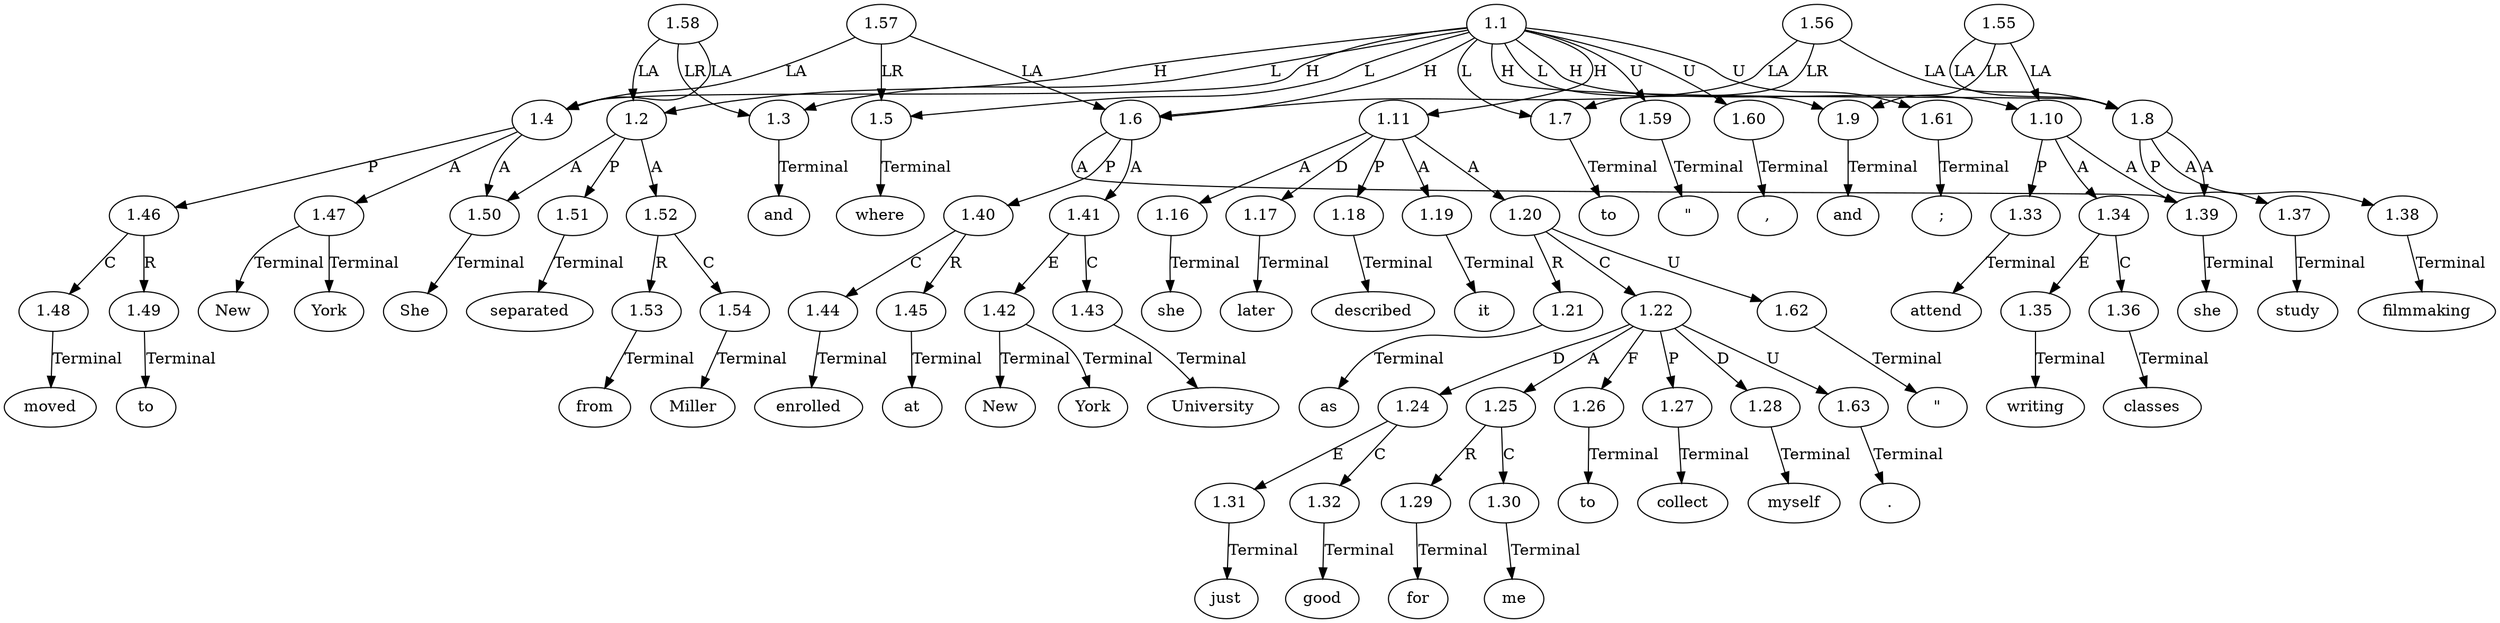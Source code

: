 // Graph
digraph {
	0.1 [label="\"" ordering=out]
	0.10 [label=York ordering=out]
	0.11 [label="," ordering=out]
	0.12 [label=where ordering=out]
	0.13 [label=she ordering=out]
	0.14 [label=enrolled ordering=out]
	0.15 [label=at ordering=out]
	0.16 [label=New ordering=out]
	0.17 [label=York ordering=out]
	0.18 [label=University ordering=out]
	0.19 [label=to ordering=out]
	0.2 [label=She ordering=out]
	0.20 [label=study ordering=out]
	0.21 [label=filmmaking ordering=out]
	0.22 [label=and ordering=out]
	0.23 [label=attend ordering=out]
	0.24 [label=writing ordering=out]
	0.25 [label=classes ordering=out]
	0.26 [label=";" ordering=out]
	0.27 [label=she ordering=out]
	0.28 [label=later ordering=out]
	0.29 [label=described ordering=out]
	0.3 [label=separated ordering=out]
	0.30 [label=it ordering=out]
	0.31 [label=as ordering=out]
	0.32 [label="\"" ordering=out]
	0.33 [label=just ordering=out]
	0.34 [label=good ordering=out]
	0.35 [label=for ordering=out]
	0.36 [label=me ordering=out]
	0.37 [label=to ordering=out]
	0.38 [label=collect ordering=out]
	0.39 [label=myself ordering=out]
	0.4 [label=from ordering=out]
	0.40 [label="." ordering=out]
	0.5 [label=Miller ordering=out]
	0.6 [label=and ordering=out]
	0.7 [label=moved ordering=out]
	0.8 [label=to ordering=out]
	0.9 [label=New ordering=out]
	1.1 [label=1.1 ordering=out]
	1.2 [label=1.2 ordering=out]
	1.3 [label=1.3 ordering=out]
	1.4 [label=1.4 ordering=out]
	1.5 [label=1.5 ordering=out]
	1.6 [label=1.6 ordering=out]
	1.7 [label=1.7 ordering=out]
	1.8 [label=1.8 ordering=out]
	1.9 [label=1.9 ordering=out]
	1.10 [label=1.10 ordering=out]
	1.11 [label=1.11 ordering=out]
	1.16 [label=1.16 ordering=out]
	1.17 [label=1.17 ordering=out]
	1.18 [label=1.18 ordering=out]
	1.19 [label=1.19 ordering=out]
	1.20 [label=1.20 ordering=out]
	1.21 [label=1.21 ordering=out]
	1.22 [label=1.22 ordering=out]
	1.24 [label=1.24 ordering=out]
	1.25 [label=1.25 ordering=out]
	1.26 [label=1.26 ordering=out]
	1.27 [label=1.27 ordering=out]
	1.28 [label=1.28 ordering=out]
	1.29 [label=1.29 ordering=out]
	1.30 [label=1.30 ordering=out]
	1.31 [label=1.31 ordering=out]
	1.32 [label=1.32 ordering=out]
	1.33 [label=1.33 ordering=out]
	1.34 [label=1.34 ordering=out]
	1.35 [label=1.35 ordering=out]
	1.36 [label=1.36 ordering=out]
	1.37 [label=1.37 ordering=out]
	1.38 [label=1.38 ordering=out]
	1.39 [label=1.39 ordering=out]
	1.40 [label=1.40 ordering=out]
	1.41 [label=1.41 ordering=out]
	1.42 [label=1.42 ordering=out]
	1.43 [label=1.43 ordering=out]
	1.44 [label=1.44 ordering=out]
	1.45 [label=1.45 ordering=out]
	1.46 [label=1.46 ordering=out]
	1.47 [label=1.47 ordering=out]
	1.48 [label=1.48 ordering=out]
	1.49 [label=1.49 ordering=out]
	1.50 [label=1.50 ordering=out]
	1.51 [label=1.51 ordering=out]
	1.52 [label=1.52 ordering=out]
	1.53 [label=1.53 ordering=out]
	1.54 [label=1.54 ordering=out]
	1.55 [label=1.55 ordering=out]
	1.56 [label=1.56 ordering=out]
	1.57 [label=1.57 ordering=out]
	1.58 [label=1.58 ordering=out]
	1.59 [label=1.59 ordering=out]
	1.60 [label=1.60 ordering=out]
	1.61 [label=1.61 ordering=out]
	1.62 [label=1.62 ordering=out]
	1.63 [label=1.63 ordering=out]
	1.1 -> 1.2 [label=H ordering=out]
	1.1 -> 1.3 [label=L ordering=out]
	1.1 -> 1.4 [label=H ordering=out]
	1.1 -> 1.5 [label=L ordering=out]
	1.1 -> 1.6 [label=H ordering=out]
	1.1 -> 1.7 [label=L ordering=out]
	1.1 -> 1.8 [label=H ordering=out]
	1.1 -> 1.9 [label=L ordering=out]
	1.1 -> 1.10 [label=H ordering=out]
	1.1 -> 1.11 [label=H ordering=out]
	1.1 -> 1.59 [label=U ordering=out]
	1.1 -> 1.60 [label=U ordering=out]
	1.1 -> 1.61 [label=U ordering=out]
	1.2 -> 1.50 [label=A ordering=out]
	1.2 -> 1.51 [label=P ordering=out]
	1.2 -> 1.52 [label=A ordering=out]
	1.3 -> 0.6 [label=Terminal ordering=out]
	1.4 -> 1.46 [label=P ordering=out]
	1.4 -> 1.47 [label=A ordering=out]
	1.4 -> 1.50 [label=A ordering=out]
	1.5 -> 0.12 [label=Terminal ordering=out]
	1.6 -> 1.39 [label=A ordering=out]
	1.6 -> 1.40 [label=P ordering=out]
	1.6 -> 1.41 [label=A ordering=out]
	1.7 -> 0.19 [label=Terminal ordering=out]
	1.8 -> 1.37 [label=P ordering=out]
	1.8 -> 1.38 [label=A ordering=out]
	1.8 -> 1.39 [label=A ordering=out]
	1.9 -> 0.22 [label=Terminal ordering=out]
	1.10 -> 1.33 [label=P ordering=out]
	1.10 -> 1.34 [label=A ordering=out]
	1.10 -> 1.39 [label=A ordering=out]
	1.11 -> 1.16 [label=A ordering=out]
	1.11 -> 1.17 [label=D ordering=out]
	1.11 -> 1.18 [label=P ordering=out]
	1.11 -> 1.19 [label=A ordering=out]
	1.11 -> 1.20 [label=A ordering=out]
	1.16 -> 0.27 [label=Terminal ordering=out]
	1.17 -> 0.28 [label=Terminal ordering=out]
	1.18 -> 0.29 [label=Terminal ordering=out]
	1.19 -> 0.30 [label=Terminal ordering=out]
	1.20 -> 1.21 [label=R ordering=out]
	1.20 -> 1.22 [label=C ordering=out]
	1.20 -> 1.62 [label=U ordering=out]
	1.21 -> 0.31 [label=Terminal ordering=out]
	1.22 -> 1.24 [label=D ordering=out]
	1.22 -> 1.25 [label=A ordering=out]
	1.22 -> 1.26 [label=F ordering=out]
	1.22 -> 1.27 [label=P ordering=out]
	1.22 -> 1.28 [label=D ordering=out]
	1.22 -> 1.63 [label=U ordering=out]
	1.24 -> 1.31 [label=E ordering=out]
	1.24 -> 1.32 [label=C ordering=out]
	1.25 -> 1.29 [label=R ordering=out]
	1.25 -> 1.30 [label=C ordering=out]
	1.26 -> 0.37 [label=Terminal ordering=out]
	1.27 -> 0.38 [label=Terminal ordering=out]
	1.28 -> 0.39 [label=Terminal ordering=out]
	1.29 -> 0.35 [label=Terminal ordering=out]
	1.30 -> 0.36 [label=Terminal ordering=out]
	1.31 -> 0.33 [label=Terminal ordering=out]
	1.32 -> 0.34 [label=Terminal ordering=out]
	1.33 -> 0.23 [label=Terminal ordering=out]
	1.34 -> 1.35 [label=E ordering=out]
	1.34 -> 1.36 [label=C ordering=out]
	1.35 -> 0.24 [label=Terminal ordering=out]
	1.36 -> 0.25 [label=Terminal ordering=out]
	1.37 -> 0.20 [label=Terminal ordering=out]
	1.38 -> 0.21 [label=Terminal ordering=out]
	1.39 -> 0.13 [label=Terminal ordering=out]
	1.40 -> 1.44 [label=C ordering=out]
	1.40 -> 1.45 [label=R ordering=out]
	1.41 -> 1.42 [label=E ordering=out]
	1.41 -> 1.43 [label=C ordering=out]
	1.42 -> 0.16 [label=Terminal ordering=out]
	1.42 -> 0.17 [label=Terminal ordering=out]
	1.43 -> 0.18 [label=Terminal ordering=out]
	1.44 -> 0.14 [label=Terminal ordering=out]
	1.45 -> 0.15 [label=Terminal ordering=out]
	1.46 -> 1.48 [label=C ordering=out]
	1.46 -> 1.49 [label=R ordering=out]
	1.47 -> 0.9 [label=Terminal ordering=out]
	1.47 -> 0.10 [label=Terminal ordering=out]
	1.48 -> 0.7 [label=Terminal ordering=out]
	1.49 -> 0.8 [label=Terminal ordering=out]
	1.50 -> 0.2 [label=Terminal ordering=out]
	1.51 -> 0.3 [label=Terminal ordering=out]
	1.52 -> 1.53 [label=R ordering=out]
	1.52 -> 1.54 [label=C ordering=out]
	1.53 -> 0.4 [label=Terminal ordering=out]
	1.54 -> 0.5 [label=Terminal ordering=out]
	1.55 -> 1.8 [label=LA ordering=out]
	1.55 -> 1.9 [label=LR ordering=out]
	1.55 -> 1.10 [label=LA ordering=out]
	1.56 -> 1.6 [label=LA ordering=out]
	1.56 -> 1.7 [label=LR ordering=out]
	1.56 -> 1.8 [label=LA ordering=out]
	1.57 -> 1.4 [label=LA ordering=out]
	1.57 -> 1.5 [label=LR ordering=out]
	1.57 -> 1.6 [label=LA ordering=out]
	1.58 -> 1.2 [label=LA ordering=out]
	1.58 -> 1.3 [label=LR ordering=out]
	1.58 -> 1.4 [label=LA ordering=out]
	1.59 -> 0.1 [label=Terminal ordering=out]
	1.60 -> 0.11 [label=Terminal ordering=out]
	1.61 -> 0.26 [label=Terminal ordering=out]
	1.62 -> 0.32 [label=Terminal ordering=out]
	1.63 -> 0.40 [label=Terminal ordering=out]
}
